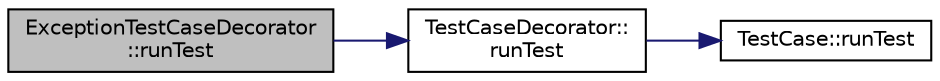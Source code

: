 digraph "ExceptionTestCaseDecorator::runTest"
{
  edge [fontname="Helvetica",fontsize="10",labelfontname="Helvetica",labelfontsize="10"];
  node [fontname="Helvetica",fontsize="10",shape=record];
  rankdir="LR";
  Node1 [label="ExceptionTestCaseDecorator\l::runTest",height=0.2,width=0.4,color="black", fillcolor="grey75", style="filled", fontcolor="black"];
  Node1 -> Node2 [color="midnightblue",fontsize="10",style="solid",fontname="Helvetica"];
  Node2 [label="TestCaseDecorator::\lrunTest",height=0.2,width=0.4,color="black", fillcolor="white", style="filled",URL="$class_test_case_decorator.html#ad083ca55ff2e7f1f3f442364aa1dde66",tooltip="FIXME: this should probably be pure virtual. "];
  Node2 -> Node3 [color="midnightblue",fontsize="10",style="solid",fontname="Helvetica"];
  Node3 [label="TestCase::runTest",height=0.2,width=0.4,color="black", fillcolor="white", style="filled",URL="$class_test_case.html#ab366c8f5cf50af8c3fa69812c5ad5b50",tooltip="FIXME: this should probably be pure virtual. "];
}
